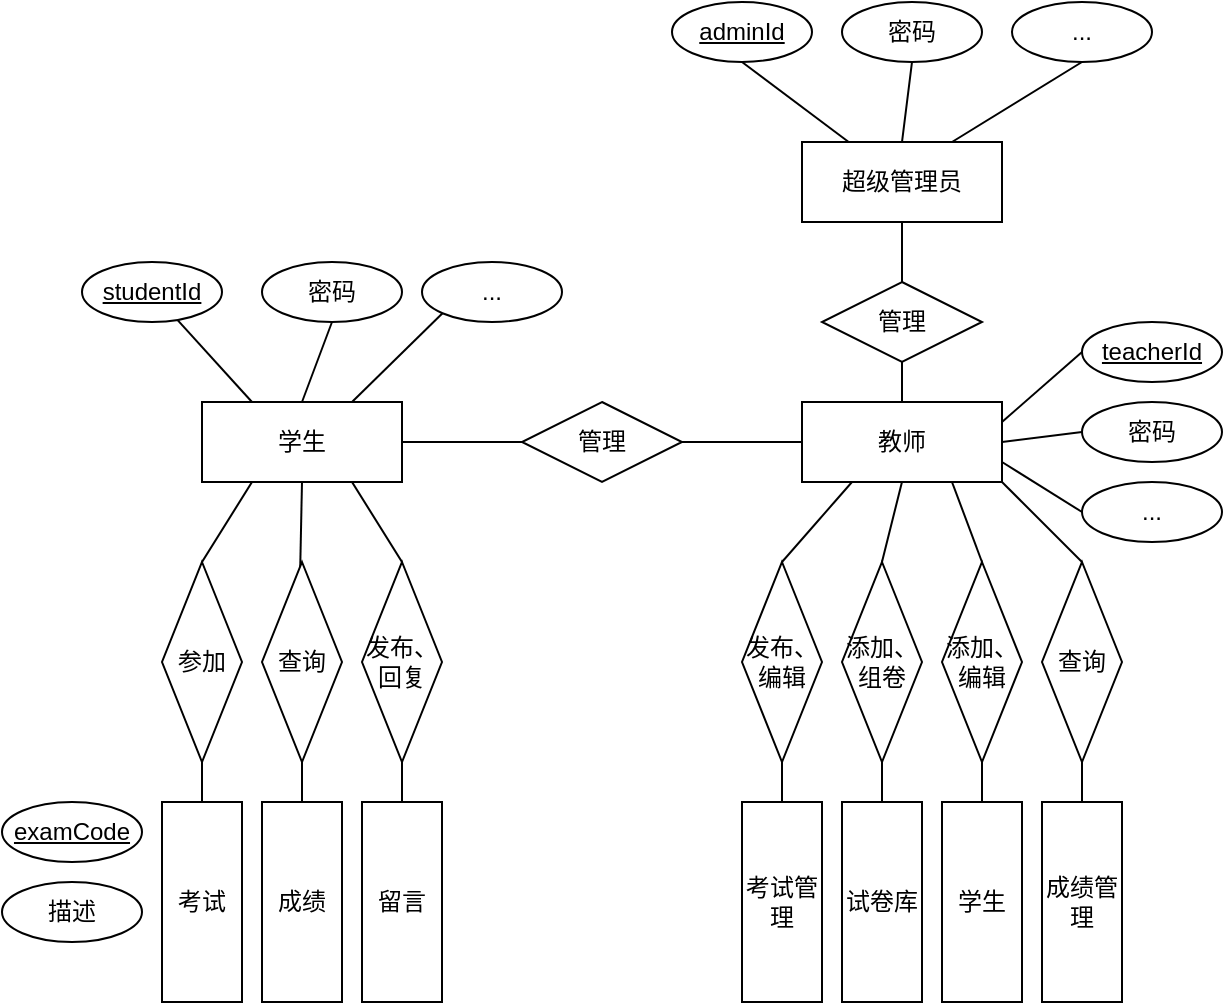 <mxfile version="14.6.5" type="github">
  <diagram id="R2lEEEUBdFMjLlhIrx00" name="Page-1">
    <mxGraphModel dx="845" dy="695" grid="1" gridSize="10" guides="1" tooltips="1" connect="1" arrows="1" fold="1" page="1" pageScale="1" pageWidth="850" pageHeight="1100" math="0" shadow="0" extFonts="Permanent Marker^https://fonts.googleapis.com/css?family=Permanent+Marker">
      <root>
        <mxCell id="0" />
        <mxCell id="1" parent="0" />
        <mxCell id="UcTttzdPSBQX0fWlKhZi-41" style="edgeStyle=none;rounded=0;orthogonalLoop=1;jettySize=auto;html=1;exitX=0.25;exitY=1;exitDx=0;exitDy=0;entryX=0.5;entryY=0;entryDx=0;entryDy=0;endArrow=none;endFill=0;" edge="1" parent="1" source="UcTttzdPSBQX0fWlKhZi-2" target="UcTttzdPSBQX0fWlKhZi-27">
          <mxGeometry relative="1" as="geometry" />
        </mxCell>
        <mxCell id="UcTttzdPSBQX0fWlKhZi-42" style="edgeStyle=none;rounded=0;orthogonalLoop=1;jettySize=auto;html=1;exitX=0.5;exitY=1;exitDx=0;exitDy=0;entryX=0.475;entryY=0.08;entryDx=0;entryDy=0;entryPerimeter=0;endArrow=none;endFill=0;" edge="1" parent="1" source="UcTttzdPSBQX0fWlKhZi-2" target="UcTttzdPSBQX0fWlKhZi-28">
          <mxGeometry relative="1" as="geometry" />
        </mxCell>
        <mxCell id="UcTttzdPSBQX0fWlKhZi-43" style="edgeStyle=none;rounded=0;orthogonalLoop=1;jettySize=auto;html=1;exitX=0.75;exitY=1;exitDx=0;exitDy=0;entryX=0.5;entryY=0;entryDx=0;entryDy=0;endArrow=none;endFill=0;" edge="1" parent="1" source="UcTttzdPSBQX0fWlKhZi-2" target="UcTttzdPSBQX0fWlKhZi-29">
          <mxGeometry relative="1" as="geometry" />
        </mxCell>
        <mxCell id="UcTttzdPSBQX0fWlKhZi-48" style="edgeStyle=none;rounded=0;orthogonalLoop=1;jettySize=auto;html=1;exitX=0.25;exitY=0;exitDx=0;exitDy=0;endArrow=none;endFill=0;" edge="1" parent="1" source="UcTttzdPSBQX0fWlKhZi-2" target="UcTttzdPSBQX0fWlKhZi-5">
          <mxGeometry relative="1" as="geometry" />
        </mxCell>
        <mxCell id="UcTttzdPSBQX0fWlKhZi-49" style="edgeStyle=none;rounded=0;orthogonalLoop=1;jettySize=auto;html=1;exitX=0.5;exitY=0;exitDx=0;exitDy=0;entryX=0.5;entryY=1;entryDx=0;entryDy=0;endArrow=none;endFill=0;" edge="1" parent="1" source="UcTttzdPSBQX0fWlKhZi-2" target="UcTttzdPSBQX0fWlKhZi-7">
          <mxGeometry relative="1" as="geometry" />
        </mxCell>
        <mxCell id="UcTttzdPSBQX0fWlKhZi-50" style="edgeStyle=none;rounded=0;orthogonalLoop=1;jettySize=auto;html=1;exitX=0.75;exitY=0;exitDx=0;exitDy=0;entryX=0;entryY=1;entryDx=0;entryDy=0;endArrow=none;endFill=0;" edge="1" parent="1" source="UcTttzdPSBQX0fWlKhZi-2" target="UcTttzdPSBQX0fWlKhZi-47">
          <mxGeometry relative="1" as="geometry" />
        </mxCell>
        <mxCell id="UcTttzdPSBQX0fWlKhZi-2" value="学生" style="whiteSpace=wrap;html=1;align=center;" vertex="1" parent="1">
          <mxGeometry x="120" y="240" width="100" height="40" as="geometry" />
        </mxCell>
        <mxCell id="UcTttzdPSBQX0fWlKhZi-3" value="超级管理员" style="whiteSpace=wrap;html=1;align=center;" vertex="1" parent="1">
          <mxGeometry x="420" y="110" width="100" height="40" as="geometry" />
        </mxCell>
        <mxCell id="UcTttzdPSBQX0fWlKhZi-4" value="考试" style="whiteSpace=wrap;html=1;align=center;horizontal=1;" vertex="1" parent="1">
          <mxGeometry x="100" y="440" width="40" height="100" as="geometry" />
        </mxCell>
        <mxCell id="UcTttzdPSBQX0fWlKhZi-5" value="studentId" style="ellipse;whiteSpace=wrap;html=1;align=center;fontStyle=4;" vertex="1" parent="1">
          <mxGeometry x="60" y="170" width="70" height="30" as="geometry" />
        </mxCell>
        <mxCell id="UcTttzdPSBQX0fWlKhZi-7" value="密码" style="ellipse;whiteSpace=wrap;html=1;align=center;" vertex="1" parent="1">
          <mxGeometry x="150" y="170" width="70" height="30" as="geometry" />
        </mxCell>
        <mxCell id="UcTttzdPSBQX0fWlKhZi-32" style="edgeStyle=none;rounded=0;orthogonalLoop=1;jettySize=auto;html=1;exitX=0.25;exitY=1;exitDx=0;exitDy=0;entryX=0.5;entryY=0;entryDx=0;entryDy=0;endArrow=none;endFill=0;" edge="1" parent="1" source="UcTttzdPSBQX0fWlKhZi-8" target="UcTttzdPSBQX0fWlKhZi-24">
          <mxGeometry relative="1" as="geometry" />
        </mxCell>
        <mxCell id="UcTttzdPSBQX0fWlKhZi-34" style="edgeStyle=none;rounded=0;orthogonalLoop=1;jettySize=auto;html=1;exitX=0.5;exitY=1;exitDx=0;exitDy=0;entryX=0.5;entryY=0;entryDx=0;entryDy=0;endArrow=none;endFill=0;" edge="1" parent="1" source="UcTttzdPSBQX0fWlKhZi-8" target="UcTttzdPSBQX0fWlKhZi-23">
          <mxGeometry relative="1" as="geometry" />
        </mxCell>
        <mxCell id="UcTttzdPSBQX0fWlKhZi-35" style="edgeStyle=none;rounded=0;orthogonalLoop=1;jettySize=auto;html=1;exitX=0.75;exitY=1;exitDx=0;exitDy=0;entryX=0.5;entryY=0;entryDx=0;entryDy=0;endArrow=none;endFill=0;" edge="1" parent="1" source="UcTttzdPSBQX0fWlKhZi-8" target="UcTttzdPSBQX0fWlKhZi-25">
          <mxGeometry relative="1" as="geometry" />
        </mxCell>
        <mxCell id="UcTttzdPSBQX0fWlKhZi-36" style="edgeStyle=none;rounded=0;orthogonalLoop=1;jettySize=auto;html=1;exitX=1;exitY=1;exitDx=0;exitDy=0;entryX=0.5;entryY=0;entryDx=0;entryDy=0;endArrow=none;endFill=0;" edge="1" parent="1" source="UcTttzdPSBQX0fWlKhZi-8" target="UcTttzdPSBQX0fWlKhZi-26">
          <mxGeometry relative="1" as="geometry" />
        </mxCell>
        <mxCell id="UcTttzdPSBQX0fWlKhZi-8" value="教师" style="whiteSpace=wrap;html=1;align=center;" vertex="1" parent="1">
          <mxGeometry x="420" y="240" width="100" height="40" as="geometry" />
        </mxCell>
        <mxCell id="UcTttzdPSBQX0fWlKhZi-9" value="管理" style="shape=rhombus;perimeter=rhombusPerimeter;whiteSpace=wrap;html=1;align=center;" vertex="1" parent="1">
          <mxGeometry x="430" y="180" width="80" height="40" as="geometry" />
        </mxCell>
        <mxCell id="UcTttzdPSBQX0fWlKhZi-10" value="管理" style="shape=rhombus;perimeter=rhombusPerimeter;whiteSpace=wrap;html=1;align=center;" vertex="1" parent="1">
          <mxGeometry x="280" y="240" width="80" height="40" as="geometry" />
        </mxCell>
        <mxCell id="UcTttzdPSBQX0fWlKhZi-11" value="" style="endArrow=none;html=1;rounded=0;exitX=0.5;exitY=1;exitDx=0;exitDy=0;entryX=0.5;entryY=0;entryDx=0;entryDy=0;" edge="1" parent="1" source="UcTttzdPSBQX0fWlKhZi-3" target="UcTttzdPSBQX0fWlKhZi-9">
          <mxGeometry relative="1" as="geometry">
            <mxPoint x="210" y="360" as="sourcePoint" />
            <mxPoint x="370" y="360" as="targetPoint" />
          </mxGeometry>
        </mxCell>
        <mxCell id="UcTttzdPSBQX0fWlKhZi-12" value="" style="endArrow=none;html=1;rounded=0;entryX=0.5;entryY=0;entryDx=0;entryDy=0;" edge="1" parent="1" target="UcTttzdPSBQX0fWlKhZi-8">
          <mxGeometry relative="1" as="geometry">
            <mxPoint x="470" y="220" as="sourcePoint" />
            <mxPoint x="630" y="220" as="targetPoint" />
          </mxGeometry>
        </mxCell>
        <mxCell id="UcTttzdPSBQX0fWlKhZi-13" value="" style="endArrow=none;html=1;rounded=0;exitX=1;exitY=0.5;exitDx=0;exitDy=0;entryX=0;entryY=0.5;entryDx=0;entryDy=0;" edge="1" parent="1" source="UcTttzdPSBQX0fWlKhZi-2" target="UcTttzdPSBQX0fWlKhZi-10">
          <mxGeometry relative="1" as="geometry">
            <mxPoint x="250" y="270" as="sourcePoint" />
            <mxPoint x="250" y="280" as="targetPoint" />
          </mxGeometry>
        </mxCell>
        <mxCell id="UcTttzdPSBQX0fWlKhZi-14" value="" style="endArrow=none;html=1;rounded=0;exitX=1;exitY=0.5;exitDx=0;exitDy=0;entryX=0;entryY=0.5;entryDx=0;entryDy=0;" edge="1" parent="1" source="UcTttzdPSBQX0fWlKhZi-10" target="UcTttzdPSBQX0fWlKhZi-8">
          <mxGeometry relative="1" as="geometry">
            <mxPoint x="350" y="340" as="sourcePoint" />
            <mxPoint x="510" y="340" as="targetPoint" />
          </mxGeometry>
        </mxCell>
        <mxCell id="UcTttzdPSBQX0fWlKhZi-15" value="成绩" style="whiteSpace=wrap;html=1;align=center;" vertex="1" parent="1">
          <mxGeometry x="150" y="440" width="40" height="100" as="geometry" />
        </mxCell>
        <mxCell id="UcTttzdPSBQX0fWlKhZi-17" value="试卷库" style="whiteSpace=wrap;html=1;align=center;" vertex="1" parent="1">
          <mxGeometry x="440" y="440" width="40" height="100" as="geometry" />
        </mxCell>
        <mxCell id="UcTttzdPSBQX0fWlKhZi-18" value="学生" style="whiteSpace=wrap;html=1;align=center;" vertex="1" parent="1">
          <mxGeometry x="490" y="440" width="40" height="100" as="geometry" />
        </mxCell>
        <mxCell id="UcTttzdPSBQX0fWlKhZi-19" value="考试管理" style="whiteSpace=wrap;html=1;align=center;" vertex="1" parent="1">
          <mxGeometry x="390" y="440" width="40" height="100" as="geometry" />
        </mxCell>
        <mxCell id="UcTttzdPSBQX0fWlKhZi-20" value="留言" style="whiteSpace=wrap;html=1;align=center;" vertex="1" parent="1">
          <mxGeometry x="200" y="440" width="40" height="100" as="geometry" />
        </mxCell>
        <mxCell id="UcTttzdPSBQX0fWlKhZi-21" value="成绩管理" style="whiteSpace=wrap;html=1;align=center;" vertex="1" parent="1">
          <mxGeometry x="540" y="440" width="40" height="100" as="geometry" />
        </mxCell>
        <mxCell id="UcTttzdPSBQX0fWlKhZi-38" style="edgeStyle=none;rounded=0;orthogonalLoop=1;jettySize=auto;html=1;exitX=0.5;exitY=1;exitDx=0;exitDy=0;entryX=0.5;entryY=0;entryDx=0;entryDy=0;endArrow=none;endFill=0;" edge="1" parent="1" source="UcTttzdPSBQX0fWlKhZi-23" target="UcTttzdPSBQX0fWlKhZi-17">
          <mxGeometry relative="1" as="geometry" />
        </mxCell>
        <mxCell id="UcTttzdPSBQX0fWlKhZi-23" value="添加、组卷" style="shape=rhombus;perimeter=rhombusPerimeter;whiteSpace=wrap;html=1;align=center;" vertex="1" parent="1">
          <mxGeometry x="440" y="320" width="40" height="100" as="geometry" />
        </mxCell>
        <mxCell id="UcTttzdPSBQX0fWlKhZi-37" style="edgeStyle=none;rounded=0;orthogonalLoop=1;jettySize=auto;html=1;exitX=0.5;exitY=1;exitDx=0;exitDy=0;entryX=0.5;entryY=0;entryDx=0;entryDy=0;endArrow=none;endFill=0;" edge="1" parent="1" source="UcTttzdPSBQX0fWlKhZi-24" target="UcTttzdPSBQX0fWlKhZi-19">
          <mxGeometry relative="1" as="geometry" />
        </mxCell>
        <mxCell id="UcTttzdPSBQX0fWlKhZi-24" value="发布、编辑" style="shape=rhombus;perimeter=rhombusPerimeter;whiteSpace=wrap;html=1;align=center;" vertex="1" parent="1">
          <mxGeometry x="390" y="320" width="40" height="100" as="geometry" />
        </mxCell>
        <mxCell id="UcTttzdPSBQX0fWlKhZi-39" style="edgeStyle=none;rounded=0;orthogonalLoop=1;jettySize=auto;html=1;exitX=0.5;exitY=1;exitDx=0;exitDy=0;entryX=0.5;entryY=0;entryDx=0;entryDy=0;endArrow=none;endFill=0;" edge="1" parent="1" source="UcTttzdPSBQX0fWlKhZi-25" target="UcTttzdPSBQX0fWlKhZi-18">
          <mxGeometry relative="1" as="geometry" />
        </mxCell>
        <mxCell id="UcTttzdPSBQX0fWlKhZi-25" value="添加、编辑" style="shape=rhombus;perimeter=rhombusPerimeter;whiteSpace=wrap;html=1;align=center;" vertex="1" parent="1">
          <mxGeometry x="490" y="320" width="40" height="100" as="geometry" />
        </mxCell>
        <mxCell id="UcTttzdPSBQX0fWlKhZi-40" style="edgeStyle=none;rounded=0;orthogonalLoop=1;jettySize=auto;html=1;exitX=0.5;exitY=1;exitDx=0;exitDy=0;entryX=0.5;entryY=0;entryDx=0;entryDy=0;endArrow=none;endFill=0;" edge="1" parent="1" source="UcTttzdPSBQX0fWlKhZi-26" target="UcTttzdPSBQX0fWlKhZi-21">
          <mxGeometry relative="1" as="geometry" />
        </mxCell>
        <mxCell id="UcTttzdPSBQX0fWlKhZi-26" value="查询" style="shape=rhombus;perimeter=rhombusPerimeter;whiteSpace=wrap;html=1;align=center;" vertex="1" parent="1">
          <mxGeometry x="540" y="320" width="40" height="100" as="geometry" />
        </mxCell>
        <mxCell id="UcTttzdPSBQX0fWlKhZi-44" style="edgeStyle=none;rounded=0;orthogonalLoop=1;jettySize=auto;html=1;exitX=0.5;exitY=1;exitDx=0;exitDy=0;entryX=0.5;entryY=0;entryDx=0;entryDy=0;endArrow=none;endFill=0;" edge="1" parent="1" source="UcTttzdPSBQX0fWlKhZi-27" target="UcTttzdPSBQX0fWlKhZi-4">
          <mxGeometry relative="1" as="geometry" />
        </mxCell>
        <mxCell id="UcTttzdPSBQX0fWlKhZi-27" value="参加" style="shape=rhombus;perimeter=rhombusPerimeter;whiteSpace=wrap;html=1;align=center;" vertex="1" parent="1">
          <mxGeometry x="100" y="320" width="40" height="100" as="geometry" />
        </mxCell>
        <mxCell id="UcTttzdPSBQX0fWlKhZi-45" style="edgeStyle=none;rounded=0;orthogonalLoop=1;jettySize=auto;html=1;exitX=0.5;exitY=1;exitDx=0;exitDy=0;entryX=0.5;entryY=0;entryDx=0;entryDy=0;endArrow=none;endFill=0;" edge="1" parent="1" source="UcTttzdPSBQX0fWlKhZi-28" target="UcTttzdPSBQX0fWlKhZi-15">
          <mxGeometry relative="1" as="geometry" />
        </mxCell>
        <mxCell id="UcTttzdPSBQX0fWlKhZi-28" value="查询" style="shape=rhombus;perimeter=rhombusPerimeter;whiteSpace=wrap;html=1;align=center;" vertex="1" parent="1">
          <mxGeometry x="150" y="320" width="40" height="100" as="geometry" />
        </mxCell>
        <mxCell id="UcTttzdPSBQX0fWlKhZi-46" style="edgeStyle=none;rounded=0;orthogonalLoop=1;jettySize=auto;html=1;exitX=0.5;exitY=1;exitDx=0;exitDy=0;entryX=0.5;entryY=0;entryDx=0;entryDy=0;endArrow=none;endFill=0;" edge="1" parent="1" source="UcTttzdPSBQX0fWlKhZi-29" target="UcTttzdPSBQX0fWlKhZi-20">
          <mxGeometry relative="1" as="geometry" />
        </mxCell>
        <mxCell id="UcTttzdPSBQX0fWlKhZi-29" value="发布、回复" style="shape=rhombus;perimeter=rhombusPerimeter;whiteSpace=wrap;html=1;align=center;" vertex="1" parent="1">
          <mxGeometry x="200" y="320" width="40" height="100" as="geometry" />
        </mxCell>
        <mxCell id="UcTttzdPSBQX0fWlKhZi-47" value="..." style="ellipse;whiteSpace=wrap;html=1;align=center;" vertex="1" parent="1">
          <mxGeometry x="230" y="170" width="70" height="30" as="geometry" />
        </mxCell>
        <mxCell id="UcTttzdPSBQX0fWlKhZi-55" style="edgeStyle=none;rounded=0;orthogonalLoop=1;jettySize=auto;html=1;exitX=0.5;exitY=1;exitDx=0;exitDy=0;endArrow=none;endFill=0;" edge="1" parent="1" source="UcTttzdPSBQX0fWlKhZi-51" target="UcTttzdPSBQX0fWlKhZi-3">
          <mxGeometry relative="1" as="geometry" />
        </mxCell>
        <mxCell id="UcTttzdPSBQX0fWlKhZi-51" value="adminId" style="ellipse;whiteSpace=wrap;html=1;align=center;fontStyle=4;" vertex="1" parent="1">
          <mxGeometry x="355" y="40" width="70" height="30" as="geometry" />
        </mxCell>
        <mxCell id="UcTttzdPSBQX0fWlKhZi-56" style="edgeStyle=none;rounded=0;orthogonalLoop=1;jettySize=auto;html=1;exitX=0.5;exitY=1;exitDx=0;exitDy=0;entryX=0.5;entryY=0;entryDx=0;entryDy=0;endArrow=none;endFill=0;" edge="1" parent="1" source="UcTttzdPSBQX0fWlKhZi-53" target="UcTttzdPSBQX0fWlKhZi-3">
          <mxGeometry relative="1" as="geometry" />
        </mxCell>
        <mxCell id="UcTttzdPSBQX0fWlKhZi-53" value="密码" style="ellipse;whiteSpace=wrap;html=1;align=center;" vertex="1" parent="1">
          <mxGeometry x="440" y="40" width="70" height="30" as="geometry" />
        </mxCell>
        <mxCell id="UcTttzdPSBQX0fWlKhZi-57" style="edgeStyle=none;rounded=0;orthogonalLoop=1;jettySize=auto;html=1;exitX=0.5;exitY=1;exitDx=0;exitDy=0;entryX=0.75;entryY=0;entryDx=0;entryDy=0;endArrow=none;endFill=0;" edge="1" parent="1" source="UcTttzdPSBQX0fWlKhZi-54" target="UcTttzdPSBQX0fWlKhZi-3">
          <mxGeometry relative="1" as="geometry" />
        </mxCell>
        <mxCell id="UcTttzdPSBQX0fWlKhZi-54" value="..." style="ellipse;whiteSpace=wrap;html=1;align=center;" vertex="1" parent="1">
          <mxGeometry x="525" y="40" width="70" height="30" as="geometry" />
        </mxCell>
        <mxCell id="UcTttzdPSBQX0fWlKhZi-61" style="edgeStyle=none;rounded=0;orthogonalLoop=1;jettySize=auto;html=1;exitX=0;exitY=0.5;exitDx=0;exitDy=0;entryX=1;entryY=0.25;entryDx=0;entryDy=0;endArrow=none;endFill=0;" edge="1" parent="1" source="UcTttzdPSBQX0fWlKhZi-58" target="UcTttzdPSBQX0fWlKhZi-8">
          <mxGeometry relative="1" as="geometry" />
        </mxCell>
        <mxCell id="UcTttzdPSBQX0fWlKhZi-58" value="teacherId" style="ellipse;whiteSpace=wrap;html=1;align=center;fontStyle=4;" vertex="1" parent="1">
          <mxGeometry x="560" y="200" width="70" height="30" as="geometry" />
        </mxCell>
        <mxCell id="UcTttzdPSBQX0fWlKhZi-62" style="edgeStyle=none;rounded=0;orthogonalLoop=1;jettySize=auto;html=1;exitX=0;exitY=0.5;exitDx=0;exitDy=0;entryX=1;entryY=0.5;entryDx=0;entryDy=0;endArrow=none;endFill=0;" edge="1" parent="1" source="UcTttzdPSBQX0fWlKhZi-59" target="UcTttzdPSBQX0fWlKhZi-8">
          <mxGeometry relative="1" as="geometry" />
        </mxCell>
        <mxCell id="UcTttzdPSBQX0fWlKhZi-59" value="密码" style="ellipse;whiteSpace=wrap;html=1;align=center;" vertex="1" parent="1">
          <mxGeometry x="560" y="240" width="70" height="30" as="geometry" />
        </mxCell>
        <mxCell id="UcTttzdPSBQX0fWlKhZi-63" style="edgeStyle=none;rounded=0;orthogonalLoop=1;jettySize=auto;html=1;exitX=0;exitY=0.5;exitDx=0;exitDy=0;entryX=1;entryY=0.75;entryDx=0;entryDy=0;endArrow=none;endFill=0;" edge="1" parent="1" source="UcTttzdPSBQX0fWlKhZi-60" target="UcTttzdPSBQX0fWlKhZi-8">
          <mxGeometry relative="1" as="geometry" />
        </mxCell>
        <mxCell id="UcTttzdPSBQX0fWlKhZi-60" value="..." style="ellipse;whiteSpace=wrap;html=1;align=center;" vertex="1" parent="1">
          <mxGeometry x="560" y="280" width="70" height="30" as="geometry" />
        </mxCell>
        <mxCell id="UcTttzdPSBQX0fWlKhZi-64" value="examCode" style="ellipse;whiteSpace=wrap;html=1;align=center;fontStyle=4;" vertex="1" parent="1">
          <mxGeometry x="20" y="440" width="70" height="30" as="geometry" />
        </mxCell>
        <mxCell id="UcTttzdPSBQX0fWlKhZi-65" value="描述" style="ellipse;whiteSpace=wrap;html=1;align=center;" vertex="1" parent="1">
          <mxGeometry x="20" y="480" width="70" height="30" as="geometry" />
        </mxCell>
      </root>
    </mxGraphModel>
  </diagram>
</mxfile>
